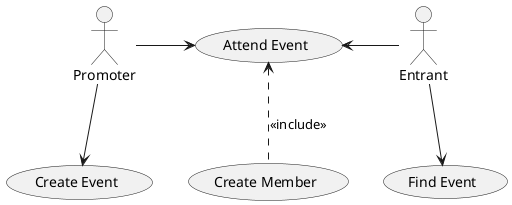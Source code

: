 @startuml

actor Promoter
actor Entrant

Promoter --> (Create Event)
Promoter -> (Attend Event)

Entrant --> (Find Event)
(Attend Event) <- Entrant

(Attend Event) <.. (Create Member)  : <<include>>

@enduml